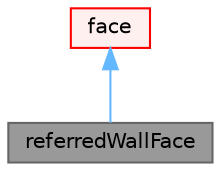 digraph "referredWallFace"
{
 // LATEX_PDF_SIZE
  bgcolor="transparent";
  edge [fontname=Helvetica,fontsize=10,labelfontname=Helvetica,labelfontsize=10];
  node [fontname=Helvetica,fontsize=10,shape=box,height=0.2,width=0.4];
  Node1 [id="Node000001",label="referredWallFace",height=0.2,width=0.4,color="gray40", fillcolor="grey60", style="filled", fontcolor="black",tooltip="Storage for referred wall faces. Stores patch index, face and associated points."];
  Node2 -> Node1 [id="edge1_Node000001_Node000002",dir="back",color="steelblue1",style="solid",tooltip=" "];
  Node2 [id="Node000002",label="face",height=0.2,width=0.4,color="red", fillcolor="#FFF0F0", style="filled",URL="$classFoam_1_1face.html",tooltip="A face is a list of labels corresponding to mesh vertices."];
}
